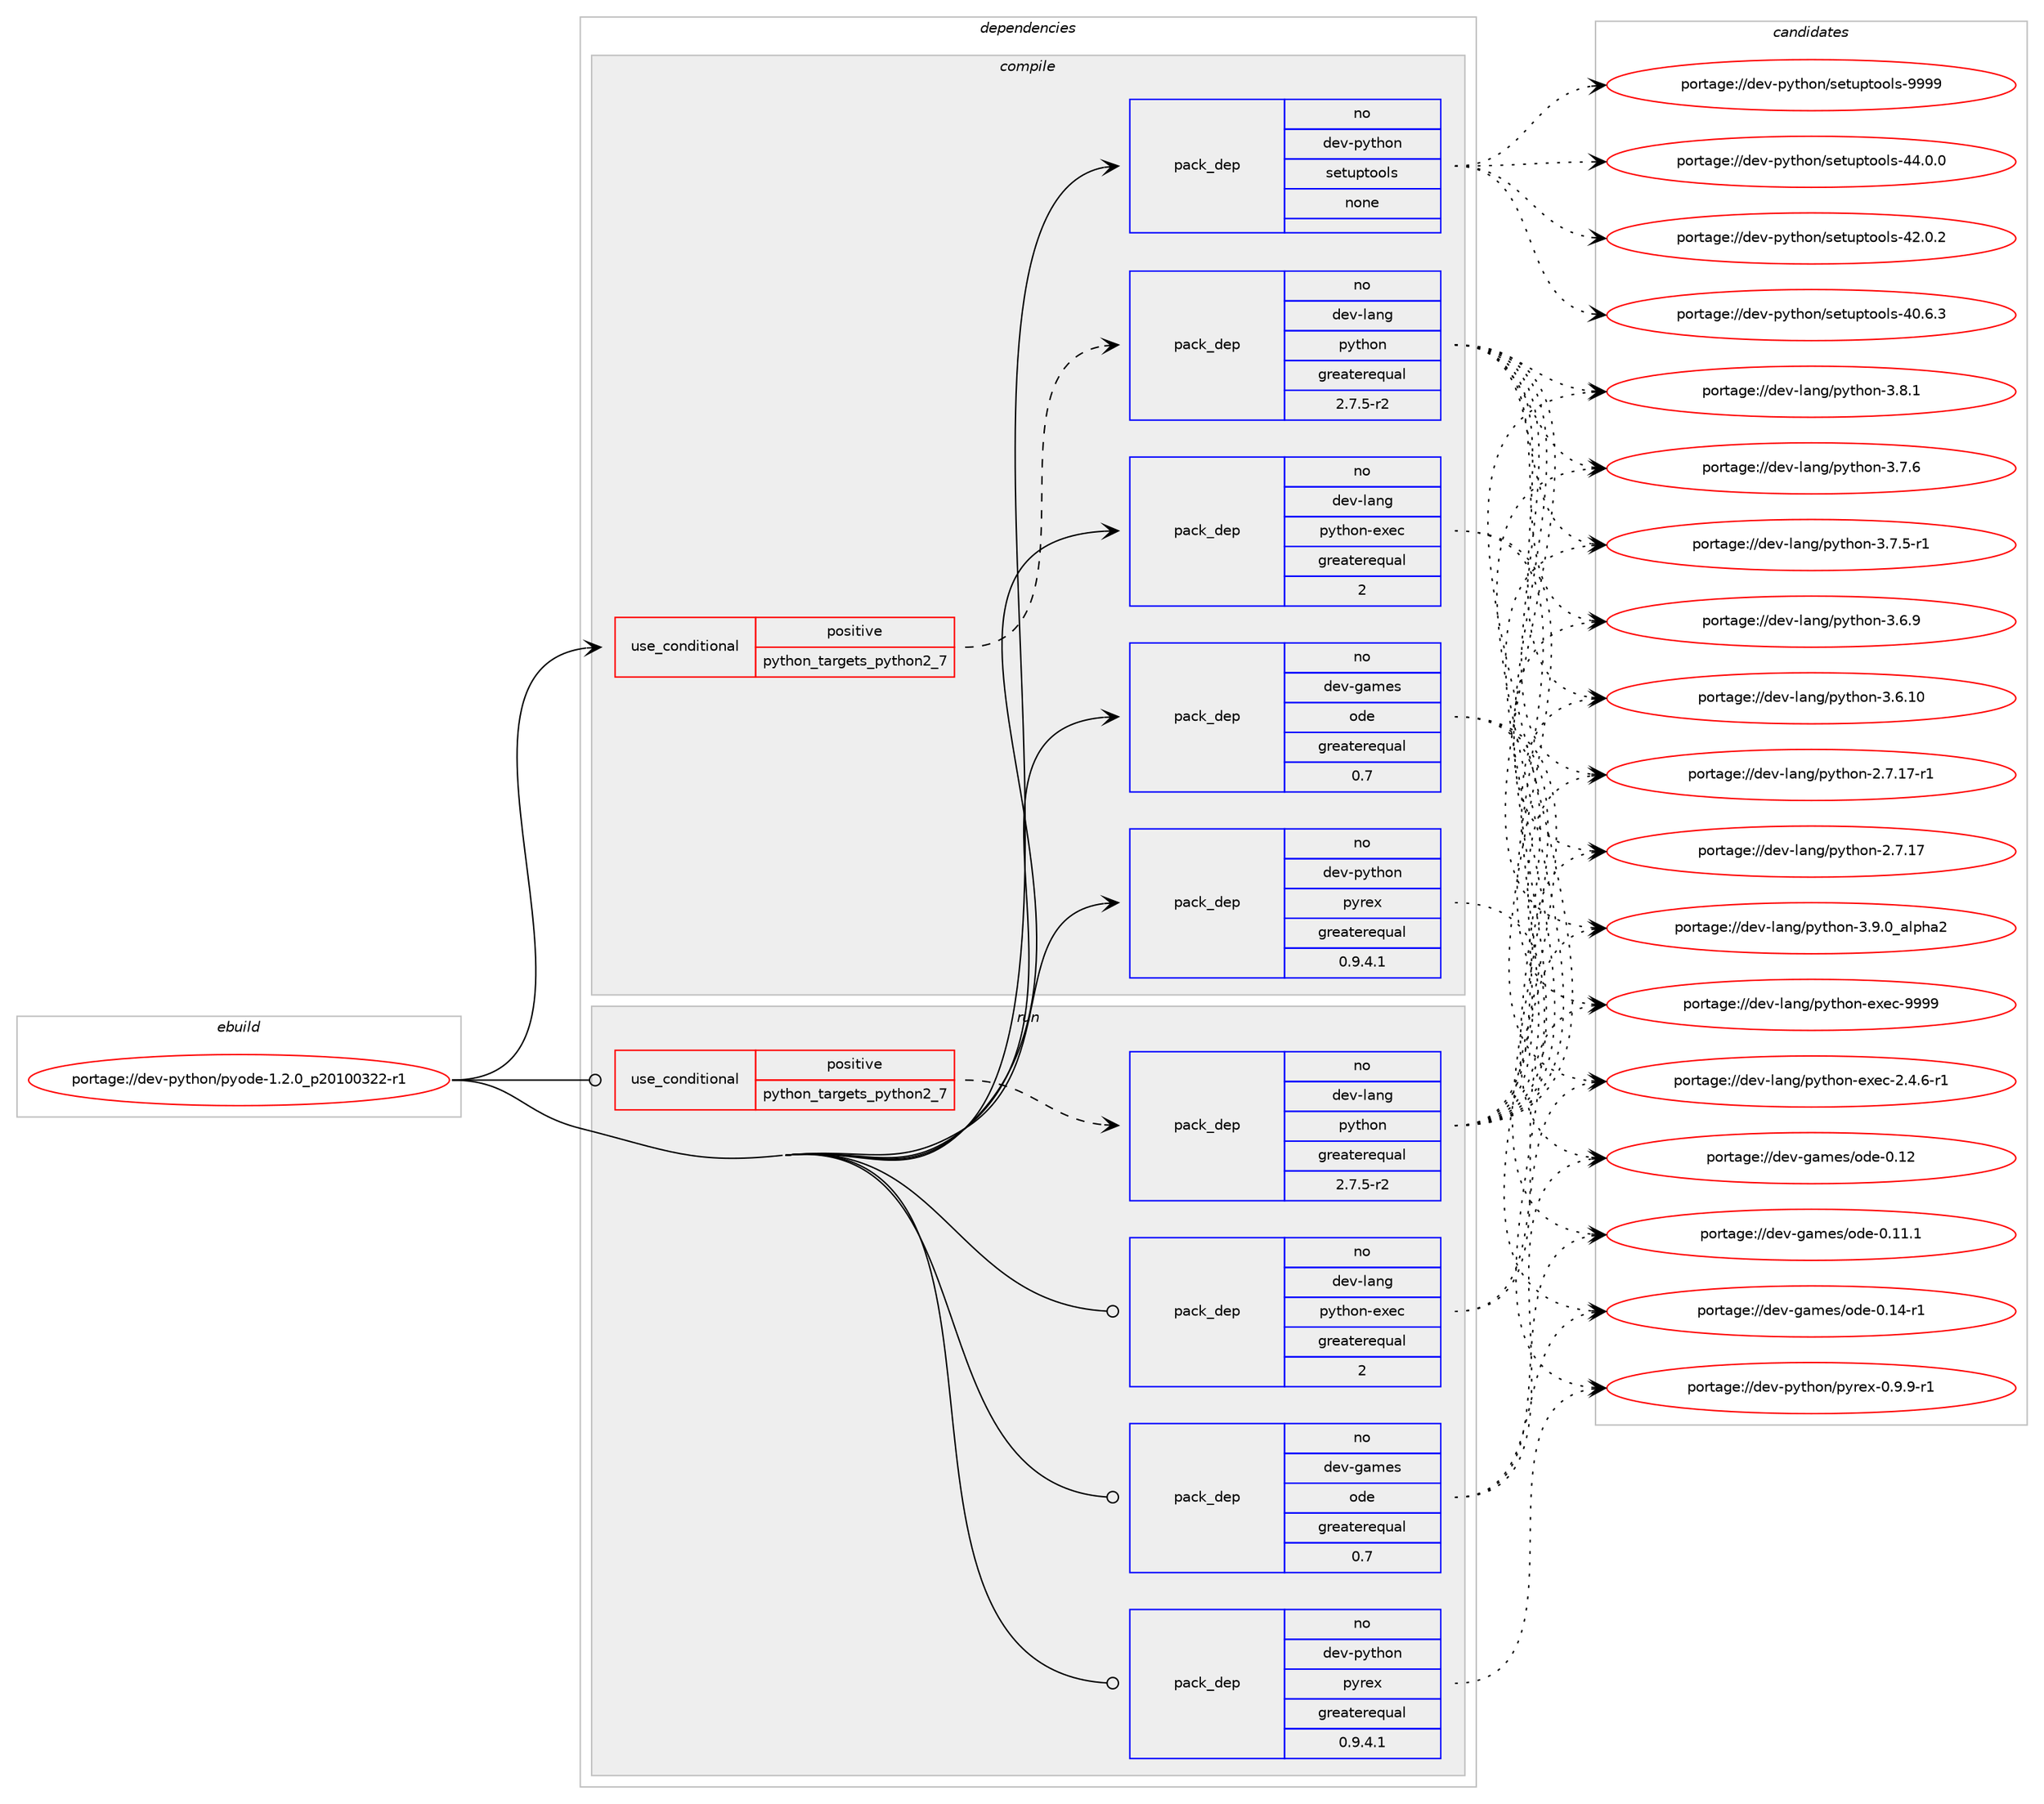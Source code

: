 digraph prolog {

# *************
# Graph options
# *************

newrank=true;
concentrate=true;
compound=true;
graph [rankdir=LR,fontname=Helvetica,fontsize=10,ranksep=1.5];#, ranksep=2.5, nodesep=0.2];
edge  [arrowhead=vee];
node  [fontname=Helvetica,fontsize=10];

# **********
# The ebuild
# **********

subgraph cluster_leftcol {
color=gray;
label=<<i>ebuild</i>>;
id [label="portage://dev-python/pyode-1.2.0_p20100322-r1", color=red, width=4, href="../dev-python/pyode-1.2.0_p20100322-r1.svg"];
}

# ****************
# The dependencies
# ****************

subgraph cluster_midcol {
color=gray;
label=<<i>dependencies</i>>;
subgraph cluster_compile {
fillcolor="#eeeeee";
style=filled;
label=<<i>compile</i>>;
subgraph cond108984 {
dependency436548 [label=<<TABLE BORDER="0" CELLBORDER="1" CELLSPACING="0" CELLPADDING="4"><TR><TD ROWSPAN="3" CELLPADDING="10">use_conditional</TD></TR><TR><TD>positive</TD></TR><TR><TD>python_targets_python2_7</TD></TR></TABLE>>, shape=none, color=red];
subgraph pack322632 {
dependency436549 [label=<<TABLE BORDER="0" CELLBORDER="1" CELLSPACING="0" CELLPADDING="4" WIDTH="220"><TR><TD ROWSPAN="6" CELLPADDING="30">pack_dep</TD></TR><TR><TD WIDTH="110">no</TD></TR><TR><TD>dev-lang</TD></TR><TR><TD>python</TD></TR><TR><TD>greaterequal</TD></TR><TR><TD>2.7.5-r2</TD></TR></TABLE>>, shape=none, color=blue];
}
dependency436548:e -> dependency436549:w [weight=20,style="dashed",arrowhead="vee"];
}
id:e -> dependency436548:w [weight=20,style="solid",arrowhead="vee"];
subgraph pack322633 {
dependency436550 [label=<<TABLE BORDER="0" CELLBORDER="1" CELLSPACING="0" CELLPADDING="4" WIDTH="220"><TR><TD ROWSPAN="6" CELLPADDING="30">pack_dep</TD></TR><TR><TD WIDTH="110">no</TD></TR><TR><TD>dev-games</TD></TR><TR><TD>ode</TD></TR><TR><TD>greaterequal</TD></TR><TR><TD>0.7</TD></TR></TABLE>>, shape=none, color=blue];
}
id:e -> dependency436550:w [weight=20,style="solid",arrowhead="vee"];
subgraph pack322634 {
dependency436551 [label=<<TABLE BORDER="0" CELLBORDER="1" CELLSPACING="0" CELLPADDING="4" WIDTH="220"><TR><TD ROWSPAN="6" CELLPADDING="30">pack_dep</TD></TR><TR><TD WIDTH="110">no</TD></TR><TR><TD>dev-lang</TD></TR><TR><TD>python-exec</TD></TR><TR><TD>greaterequal</TD></TR><TR><TD>2</TD></TR></TABLE>>, shape=none, color=blue];
}
id:e -> dependency436551:w [weight=20,style="solid",arrowhead="vee"];
subgraph pack322635 {
dependency436552 [label=<<TABLE BORDER="0" CELLBORDER="1" CELLSPACING="0" CELLPADDING="4" WIDTH="220"><TR><TD ROWSPAN="6" CELLPADDING="30">pack_dep</TD></TR><TR><TD WIDTH="110">no</TD></TR><TR><TD>dev-python</TD></TR><TR><TD>pyrex</TD></TR><TR><TD>greaterequal</TD></TR><TR><TD>0.9.4.1</TD></TR></TABLE>>, shape=none, color=blue];
}
id:e -> dependency436552:w [weight=20,style="solid",arrowhead="vee"];
subgraph pack322636 {
dependency436553 [label=<<TABLE BORDER="0" CELLBORDER="1" CELLSPACING="0" CELLPADDING="4" WIDTH="220"><TR><TD ROWSPAN="6" CELLPADDING="30">pack_dep</TD></TR><TR><TD WIDTH="110">no</TD></TR><TR><TD>dev-python</TD></TR><TR><TD>setuptools</TD></TR><TR><TD>none</TD></TR><TR><TD></TD></TR></TABLE>>, shape=none, color=blue];
}
id:e -> dependency436553:w [weight=20,style="solid",arrowhead="vee"];
}
subgraph cluster_compileandrun {
fillcolor="#eeeeee";
style=filled;
label=<<i>compile and run</i>>;
}
subgraph cluster_run {
fillcolor="#eeeeee";
style=filled;
label=<<i>run</i>>;
subgraph cond108985 {
dependency436554 [label=<<TABLE BORDER="0" CELLBORDER="1" CELLSPACING="0" CELLPADDING="4"><TR><TD ROWSPAN="3" CELLPADDING="10">use_conditional</TD></TR><TR><TD>positive</TD></TR><TR><TD>python_targets_python2_7</TD></TR></TABLE>>, shape=none, color=red];
subgraph pack322637 {
dependency436555 [label=<<TABLE BORDER="0" CELLBORDER="1" CELLSPACING="0" CELLPADDING="4" WIDTH="220"><TR><TD ROWSPAN="6" CELLPADDING="30">pack_dep</TD></TR><TR><TD WIDTH="110">no</TD></TR><TR><TD>dev-lang</TD></TR><TR><TD>python</TD></TR><TR><TD>greaterequal</TD></TR><TR><TD>2.7.5-r2</TD></TR></TABLE>>, shape=none, color=blue];
}
dependency436554:e -> dependency436555:w [weight=20,style="dashed",arrowhead="vee"];
}
id:e -> dependency436554:w [weight=20,style="solid",arrowhead="odot"];
subgraph pack322638 {
dependency436556 [label=<<TABLE BORDER="0" CELLBORDER="1" CELLSPACING="0" CELLPADDING="4" WIDTH="220"><TR><TD ROWSPAN="6" CELLPADDING="30">pack_dep</TD></TR><TR><TD WIDTH="110">no</TD></TR><TR><TD>dev-games</TD></TR><TR><TD>ode</TD></TR><TR><TD>greaterequal</TD></TR><TR><TD>0.7</TD></TR></TABLE>>, shape=none, color=blue];
}
id:e -> dependency436556:w [weight=20,style="solid",arrowhead="odot"];
subgraph pack322639 {
dependency436557 [label=<<TABLE BORDER="0" CELLBORDER="1" CELLSPACING="0" CELLPADDING="4" WIDTH="220"><TR><TD ROWSPAN="6" CELLPADDING="30">pack_dep</TD></TR><TR><TD WIDTH="110">no</TD></TR><TR><TD>dev-lang</TD></TR><TR><TD>python-exec</TD></TR><TR><TD>greaterequal</TD></TR><TR><TD>2</TD></TR></TABLE>>, shape=none, color=blue];
}
id:e -> dependency436557:w [weight=20,style="solid",arrowhead="odot"];
subgraph pack322640 {
dependency436558 [label=<<TABLE BORDER="0" CELLBORDER="1" CELLSPACING="0" CELLPADDING="4" WIDTH="220"><TR><TD ROWSPAN="6" CELLPADDING="30">pack_dep</TD></TR><TR><TD WIDTH="110">no</TD></TR><TR><TD>dev-python</TD></TR><TR><TD>pyrex</TD></TR><TR><TD>greaterequal</TD></TR><TR><TD>0.9.4.1</TD></TR></TABLE>>, shape=none, color=blue];
}
id:e -> dependency436558:w [weight=20,style="solid",arrowhead="odot"];
}
}

# **************
# The candidates
# **************

subgraph cluster_choices {
rank=same;
color=gray;
label=<<i>candidates</i>>;

subgraph choice322632 {
color=black;
nodesep=1;
choice10010111845108971101034711212111610411111045514657464895971081121049750 [label="portage://dev-lang/python-3.9.0_alpha2", color=red, width=4,href="../dev-lang/python-3.9.0_alpha2.svg"];
choice100101118451089711010347112121116104111110455146564649 [label="portage://dev-lang/python-3.8.1", color=red, width=4,href="../dev-lang/python-3.8.1.svg"];
choice100101118451089711010347112121116104111110455146554654 [label="portage://dev-lang/python-3.7.6", color=red, width=4,href="../dev-lang/python-3.7.6.svg"];
choice1001011184510897110103471121211161041111104551465546534511449 [label="portage://dev-lang/python-3.7.5-r1", color=red, width=4,href="../dev-lang/python-3.7.5-r1.svg"];
choice100101118451089711010347112121116104111110455146544657 [label="portage://dev-lang/python-3.6.9", color=red, width=4,href="../dev-lang/python-3.6.9.svg"];
choice10010111845108971101034711212111610411111045514654464948 [label="portage://dev-lang/python-3.6.10", color=red, width=4,href="../dev-lang/python-3.6.10.svg"];
choice100101118451089711010347112121116104111110455046554649554511449 [label="portage://dev-lang/python-2.7.17-r1", color=red, width=4,href="../dev-lang/python-2.7.17-r1.svg"];
choice10010111845108971101034711212111610411111045504655464955 [label="portage://dev-lang/python-2.7.17", color=red, width=4,href="../dev-lang/python-2.7.17.svg"];
dependency436549:e -> choice10010111845108971101034711212111610411111045514657464895971081121049750:w [style=dotted,weight="100"];
dependency436549:e -> choice100101118451089711010347112121116104111110455146564649:w [style=dotted,weight="100"];
dependency436549:e -> choice100101118451089711010347112121116104111110455146554654:w [style=dotted,weight="100"];
dependency436549:e -> choice1001011184510897110103471121211161041111104551465546534511449:w [style=dotted,weight="100"];
dependency436549:e -> choice100101118451089711010347112121116104111110455146544657:w [style=dotted,weight="100"];
dependency436549:e -> choice10010111845108971101034711212111610411111045514654464948:w [style=dotted,weight="100"];
dependency436549:e -> choice100101118451089711010347112121116104111110455046554649554511449:w [style=dotted,weight="100"];
dependency436549:e -> choice10010111845108971101034711212111610411111045504655464955:w [style=dotted,weight="100"];
}
subgraph choice322633 {
color=black;
nodesep=1;
choice10010111845103971091011154711110010145484649524511449 [label="portage://dev-games/ode-0.14-r1", color=red, width=4,href="../dev-games/ode-0.14-r1.svg"];
choice1001011184510397109101115471111001014548464950 [label="portage://dev-games/ode-0.12", color=red, width=4,href="../dev-games/ode-0.12.svg"];
choice10010111845103971091011154711110010145484649494649 [label="portage://dev-games/ode-0.11.1", color=red, width=4,href="../dev-games/ode-0.11.1.svg"];
dependency436550:e -> choice10010111845103971091011154711110010145484649524511449:w [style=dotted,weight="100"];
dependency436550:e -> choice1001011184510397109101115471111001014548464950:w [style=dotted,weight="100"];
dependency436550:e -> choice10010111845103971091011154711110010145484649494649:w [style=dotted,weight="100"];
}
subgraph choice322634 {
color=black;
nodesep=1;
choice10010111845108971101034711212111610411111045101120101994557575757 [label="portage://dev-lang/python-exec-9999", color=red, width=4,href="../dev-lang/python-exec-9999.svg"];
choice10010111845108971101034711212111610411111045101120101994550465246544511449 [label="portage://dev-lang/python-exec-2.4.6-r1", color=red, width=4,href="../dev-lang/python-exec-2.4.6-r1.svg"];
dependency436551:e -> choice10010111845108971101034711212111610411111045101120101994557575757:w [style=dotted,weight="100"];
dependency436551:e -> choice10010111845108971101034711212111610411111045101120101994550465246544511449:w [style=dotted,weight="100"];
}
subgraph choice322635 {
color=black;
nodesep=1;
choice10010111845112121116104111110471121211141011204548465746574511449 [label="portage://dev-python/pyrex-0.9.9-r1", color=red, width=4,href="../dev-python/pyrex-0.9.9-r1.svg"];
dependency436552:e -> choice10010111845112121116104111110471121211141011204548465746574511449:w [style=dotted,weight="100"];
}
subgraph choice322636 {
color=black;
nodesep=1;
choice10010111845112121116104111110471151011161171121161111111081154557575757 [label="portage://dev-python/setuptools-9999", color=red, width=4,href="../dev-python/setuptools-9999.svg"];
choice100101118451121211161041111104711510111611711211611111110811545525246484648 [label="portage://dev-python/setuptools-44.0.0", color=red, width=4,href="../dev-python/setuptools-44.0.0.svg"];
choice100101118451121211161041111104711510111611711211611111110811545525046484650 [label="portage://dev-python/setuptools-42.0.2", color=red, width=4,href="../dev-python/setuptools-42.0.2.svg"];
choice100101118451121211161041111104711510111611711211611111110811545524846544651 [label="portage://dev-python/setuptools-40.6.3", color=red, width=4,href="../dev-python/setuptools-40.6.3.svg"];
dependency436553:e -> choice10010111845112121116104111110471151011161171121161111111081154557575757:w [style=dotted,weight="100"];
dependency436553:e -> choice100101118451121211161041111104711510111611711211611111110811545525246484648:w [style=dotted,weight="100"];
dependency436553:e -> choice100101118451121211161041111104711510111611711211611111110811545525046484650:w [style=dotted,weight="100"];
dependency436553:e -> choice100101118451121211161041111104711510111611711211611111110811545524846544651:w [style=dotted,weight="100"];
}
subgraph choice322637 {
color=black;
nodesep=1;
choice10010111845108971101034711212111610411111045514657464895971081121049750 [label="portage://dev-lang/python-3.9.0_alpha2", color=red, width=4,href="../dev-lang/python-3.9.0_alpha2.svg"];
choice100101118451089711010347112121116104111110455146564649 [label="portage://dev-lang/python-3.8.1", color=red, width=4,href="../dev-lang/python-3.8.1.svg"];
choice100101118451089711010347112121116104111110455146554654 [label="portage://dev-lang/python-3.7.6", color=red, width=4,href="../dev-lang/python-3.7.6.svg"];
choice1001011184510897110103471121211161041111104551465546534511449 [label="portage://dev-lang/python-3.7.5-r1", color=red, width=4,href="../dev-lang/python-3.7.5-r1.svg"];
choice100101118451089711010347112121116104111110455146544657 [label="portage://dev-lang/python-3.6.9", color=red, width=4,href="../dev-lang/python-3.6.9.svg"];
choice10010111845108971101034711212111610411111045514654464948 [label="portage://dev-lang/python-3.6.10", color=red, width=4,href="../dev-lang/python-3.6.10.svg"];
choice100101118451089711010347112121116104111110455046554649554511449 [label="portage://dev-lang/python-2.7.17-r1", color=red, width=4,href="../dev-lang/python-2.7.17-r1.svg"];
choice10010111845108971101034711212111610411111045504655464955 [label="portage://dev-lang/python-2.7.17", color=red, width=4,href="../dev-lang/python-2.7.17.svg"];
dependency436555:e -> choice10010111845108971101034711212111610411111045514657464895971081121049750:w [style=dotted,weight="100"];
dependency436555:e -> choice100101118451089711010347112121116104111110455146564649:w [style=dotted,weight="100"];
dependency436555:e -> choice100101118451089711010347112121116104111110455146554654:w [style=dotted,weight="100"];
dependency436555:e -> choice1001011184510897110103471121211161041111104551465546534511449:w [style=dotted,weight="100"];
dependency436555:e -> choice100101118451089711010347112121116104111110455146544657:w [style=dotted,weight="100"];
dependency436555:e -> choice10010111845108971101034711212111610411111045514654464948:w [style=dotted,weight="100"];
dependency436555:e -> choice100101118451089711010347112121116104111110455046554649554511449:w [style=dotted,weight="100"];
dependency436555:e -> choice10010111845108971101034711212111610411111045504655464955:w [style=dotted,weight="100"];
}
subgraph choice322638 {
color=black;
nodesep=1;
choice10010111845103971091011154711110010145484649524511449 [label="portage://dev-games/ode-0.14-r1", color=red, width=4,href="../dev-games/ode-0.14-r1.svg"];
choice1001011184510397109101115471111001014548464950 [label="portage://dev-games/ode-0.12", color=red, width=4,href="../dev-games/ode-0.12.svg"];
choice10010111845103971091011154711110010145484649494649 [label="portage://dev-games/ode-0.11.1", color=red, width=4,href="../dev-games/ode-0.11.1.svg"];
dependency436556:e -> choice10010111845103971091011154711110010145484649524511449:w [style=dotted,weight="100"];
dependency436556:e -> choice1001011184510397109101115471111001014548464950:w [style=dotted,weight="100"];
dependency436556:e -> choice10010111845103971091011154711110010145484649494649:w [style=dotted,weight="100"];
}
subgraph choice322639 {
color=black;
nodesep=1;
choice10010111845108971101034711212111610411111045101120101994557575757 [label="portage://dev-lang/python-exec-9999", color=red, width=4,href="../dev-lang/python-exec-9999.svg"];
choice10010111845108971101034711212111610411111045101120101994550465246544511449 [label="portage://dev-lang/python-exec-2.4.6-r1", color=red, width=4,href="../dev-lang/python-exec-2.4.6-r1.svg"];
dependency436557:e -> choice10010111845108971101034711212111610411111045101120101994557575757:w [style=dotted,weight="100"];
dependency436557:e -> choice10010111845108971101034711212111610411111045101120101994550465246544511449:w [style=dotted,weight="100"];
}
subgraph choice322640 {
color=black;
nodesep=1;
choice10010111845112121116104111110471121211141011204548465746574511449 [label="portage://dev-python/pyrex-0.9.9-r1", color=red, width=4,href="../dev-python/pyrex-0.9.9-r1.svg"];
dependency436558:e -> choice10010111845112121116104111110471121211141011204548465746574511449:w [style=dotted,weight="100"];
}
}

}
